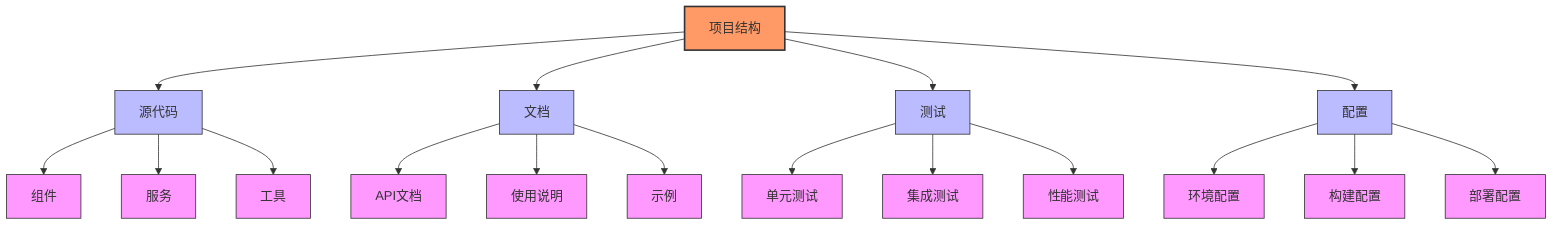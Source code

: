 graph TD
    Root[项目结构] --> A[源代码]
    Root --> B[文档]
    Root --> C[测试]
    Root --> D[配置]

    A --> A1[组件]
    A --> A2[服务]
    A --> A3[工具]

    B --> B1[API文档]
    B --> B2[使用说明]
    B --> B3[示例]

    C --> C1[单元测试]
    C --> C2[集成测试]
    C --> C3[性能测试]

    D --> D1[环境配置]
    D --> D2[构建配置]
    D --> D3[部署配置]

    classDef default fill:#f9f,stroke:#333,stroke-width:1px;
    classDef root fill:#f96,stroke:#333,stroke-width:2px;
    classDef category fill:#bbf,stroke:#333,stroke-width:1px;

    class Root root;
    class A,B,C,D category;